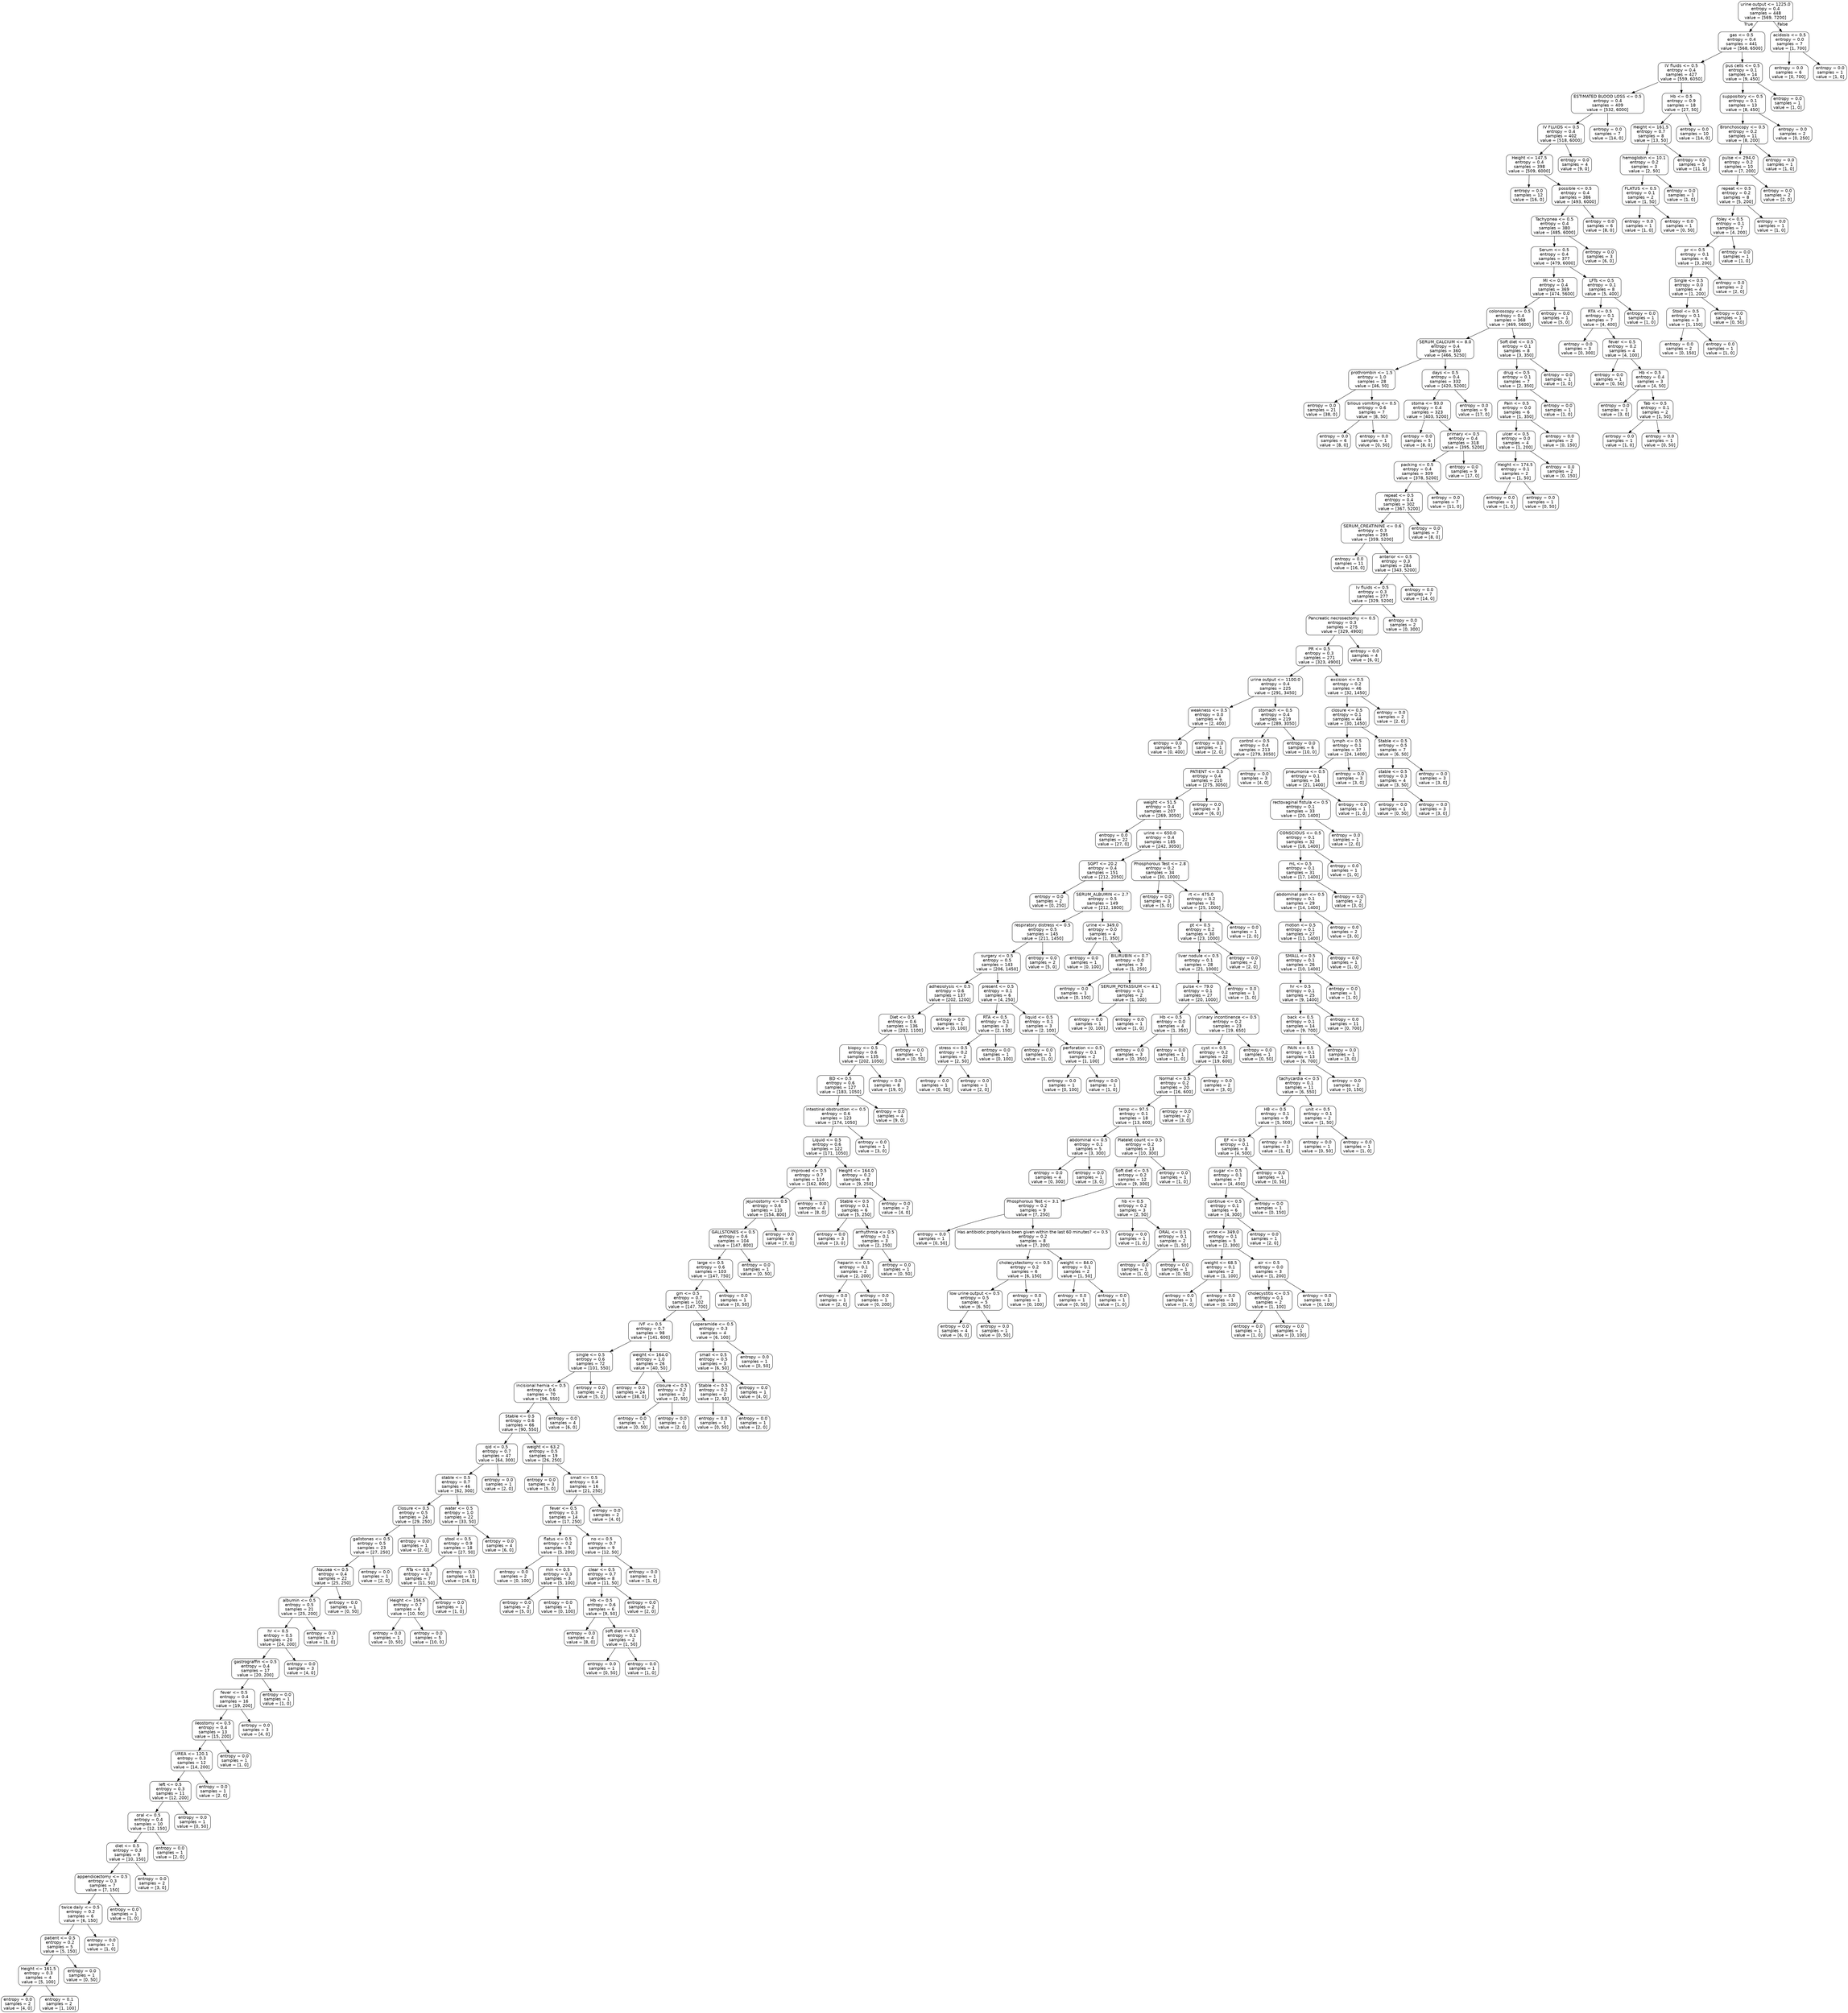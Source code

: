 digraph Tree {
node [shape=box, style="rounded", color="black", fontname=helvetica] ;
edge [fontname=helvetica] ;
0 [label="urine output <= 1225.0\nentropy = 0.4\nsamples = 448\nvalue = [569, 7200]"] ;
1 [label="gas <= 0.5\nentropy = 0.4\nsamples = 441\nvalue = [568, 6500]"] ;
0 -> 1 [labeldistance=2.5, labelangle=45, headlabel="True"] ;
2 [label="IV fluids <= 0.5\nentropy = 0.4\nsamples = 427\nvalue = [559, 6050]"] ;
1 -> 2 ;
3 [label="ESTIMATED BLOOD LOSS <= 0.5\nentropy = 0.4\nsamples = 409\nvalue = [532, 6000]"] ;
2 -> 3 ;
4 [label="IV FLUIDS <= 0.5\nentropy = 0.4\nsamples = 402\nvalue = [518, 6000]"] ;
3 -> 4 ;
5 [label="Height <= 147.5\nentropy = 0.4\nsamples = 398\nvalue = [509, 6000]"] ;
4 -> 5 ;
6 [label="entropy = 0.0\nsamples = 12\nvalue = [16, 0]"] ;
5 -> 6 ;
7 [label="possible <= 0.5\nentropy = 0.4\nsamples = 386\nvalue = [493, 6000]"] ;
5 -> 7 ;
8 [label="Tachypnea <= 0.5\nentropy = 0.4\nsamples = 380\nvalue = [485, 6000]"] ;
7 -> 8 ;
9 [label="Serum <= 0.5\nentropy = 0.4\nsamples = 377\nvalue = [479, 6000]"] ;
8 -> 9 ;
10 [label="Ml <= 0.5\nentropy = 0.4\nsamples = 369\nvalue = [474, 5600]"] ;
9 -> 10 ;
11 [label="colonoscopy <= 0.5\nentropy = 0.4\nsamples = 368\nvalue = [469, 5600]"] ;
10 -> 11 ;
12 [label="SERUM_CALCIUM <= 8.0\nentropy = 0.4\nsamples = 360\nvalue = [466, 5250]"] ;
11 -> 12 ;
13 [label="prothrombin <= 1.5\nentropy = 1.0\nsamples = 28\nvalue = [46, 50]"] ;
12 -> 13 ;
14 [label="entropy = 0.0\nsamples = 21\nvalue = [38, 0]"] ;
13 -> 14 ;
15 [label="bilious vomiting <= 0.5\nentropy = 0.6\nsamples = 7\nvalue = [8, 50]"] ;
13 -> 15 ;
16 [label="entropy = 0.0\nsamples = 6\nvalue = [8, 0]"] ;
15 -> 16 ;
17 [label="entropy = 0.0\nsamples = 1\nvalue = [0, 50]"] ;
15 -> 17 ;
18 [label="days <= 0.5\nentropy = 0.4\nsamples = 332\nvalue = [420, 5200]"] ;
12 -> 18 ;
19 [label="stoma <= 93.0\nentropy = 0.4\nsamples = 323\nvalue = [403, 5200]"] ;
18 -> 19 ;
20 [label="entropy = 0.0\nsamples = 5\nvalue = [8, 0]"] ;
19 -> 20 ;
21 [label="primary <= 0.5\nentropy = 0.4\nsamples = 318\nvalue = [395, 5200]"] ;
19 -> 21 ;
22 [label="packing <= 0.5\nentropy = 0.4\nsamples = 309\nvalue = [378, 5200]"] ;
21 -> 22 ;
23 [label="repeat <= 0.5\nentropy = 0.4\nsamples = 302\nvalue = [367, 5200]"] ;
22 -> 23 ;
24 [label="SERUM_CREATININE <= 0.6\nentropy = 0.3\nsamples = 295\nvalue = [359, 5200]"] ;
23 -> 24 ;
25 [label="entropy = 0.0\nsamples = 11\nvalue = [16, 0]"] ;
24 -> 25 ;
26 [label="anterior <= 0.5\nentropy = 0.3\nsamples = 284\nvalue = [343, 5200]"] ;
24 -> 26 ;
27 [label="Iv fluids <= 0.5\nentropy = 0.3\nsamples = 277\nvalue = [329, 5200]"] ;
26 -> 27 ;
28 [label="Pancreatic necrosectomy <= 0.5\nentropy = 0.3\nsamples = 275\nvalue = [329, 4900]"] ;
27 -> 28 ;
29 [label="PR <= 0.5\nentropy = 0.3\nsamples = 271\nvalue = [323, 4900]"] ;
28 -> 29 ;
30 [label="urine output <= 1100.0\nentropy = 0.4\nsamples = 225\nvalue = [291, 3450]"] ;
29 -> 30 ;
31 [label="weakness <= 0.5\nentropy = 0.0\nsamples = 6\nvalue = [2, 400]"] ;
30 -> 31 ;
32 [label="entropy = 0.0\nsamples = 5\nvalue = [0, 400]"] ;
31 -> 32 ;
33 [label="entropy = 0.0\nsamples = 1\nvalue = [2, 0]"] ;
31 -> 33 ;
34 [label="stomach <= 0.5\nentropy = 0.4\nsamples = 219\nvalue = [289, 3050]"] ;
30 -> 34 ;
35 [label="control <= 0.5\nentropy = 0.4\nsamples = 213\nvalue = [279, 3050]"] ;
34 -> 35 ;
36 [label="PATIENT <= 0.5\nentropy = 0.4\nsamples = 210\nvalue = [275, 3050]"] ;
35 -> 36 ;
37 [label="weight <= 51.5\nentropy = 0.4\nsamples = 207\nvalue = [269, 3050]"] ;
36 -> 37 ;
38 [label="entropy = 0.0\nsamples = 22\nvalue = [27, 0]"] ;
37 -> 38 ;
39 [label="urine <= 650.0\nentropy = 0.4\nsamples = 185\nvalue = [242, 3050]"] ;
37 -> 39 ;
40 [label="SGPT <= 20.2\nentropy = 0.4\nsamples = 151\nvalue = [212, 2050]"] ;
39 -> 40 ;
41 [label="entropy = 0.0\nsamples = 2\nvalue = [0, 250]"] ;
40 -> 41 ;
42 [label="SERUM_ALBUMIN <= 2.7\nentropy = 0.5\nsamples = 149\nvalue = [212, 1800]"] ;
40 -> 42 ;
43 [label="respiratory distress <= 0.5\nentropy = 0.5\nsamples = 145\nvalue = [211, 1450]"] ;
42 -> 43 ;
44 [label="surgery <= 0.5\nentropy = 0.5\nsamples = 143\nvalue = [206, 1450]"] ;
43 -> 44 ;
45 [label="adhesiolysis <= 0.5\nentropy = 0.6\nsamples = 137\nvalue = [202, 1200]"] ;
44 -> 45 ;
46 [label="Diet <= 0.5\nentropy = 0.6\nsamples = 136\nvalue = [202, 1100]"] ;
45 -> 46 ;
47 [label="biopsy <= 0.5\nentropy = 0.6\nsamples = 135\nvalue = [202, 1050]"] ;
46 -> 47 ;
48 [label="BD <= 0.5\nentropy = 0.6\nsamples = 127\nvalue = [183, 1050]"] ;
47 -> 48 ;
49 [label="intestinal obstruction <= 0.5\nentropy = 0.6\nsamples = 123\nvalue = [174, 1050]"] ;
48 -> 49 ;
50 [label="Liquid <= 0.5\nentropy = 0.6\nsamples = 122\nvalue = [171, 1050]"] ;
49 -> 50 ;
51 [label="improved <= 0.5\nentropy = 0.7\nsamples = 114\nvalue = [162, 800]"] ;
50 -> 51 ;
52 [label="jejunostomy <= 0.5\nentropy = 0.6\nsamples = 110\nvalue = [154, 800]"] ;
51 -> 52 ;
53 [label="GALLSTONES <= 0.5\nentropy = 0.6\nsamples = 104\nvalue = [147, 800]"] ;
52 -> 53 ;
54 [label="large <= 0.5\nentropy = 0.6\nsamples = 103\nvalue = [147, 750]"] ;
53 -> 54 ;
55 [label="gm <= 0.5\nentropy = 0.7\nsamples = 102\nvalue = [147, 700]"] ;
54 -> 55 ;
56 [label="IVF <= 0.5\nentropy = 0.7\nsamples = 98\nvalue = [141, 600]"] ;
55 -> 56 ;
57 [label="single <= 0.5\nentropy = 0.6\nsamples = 72\nvalue = [101, 550]"] ;
56 -> 57 ;
58 [label="incisional hernia <= 0.5\nentropy = 0.6\nsamples = 70\nvalue = [96, 550]"] ;
57 -> 58 ;
59 [label="Stable <= 0.5\nentropy = 0.6\nsamples = 66\nvalue = [90, 550]"] ;
58 -> 59 ;
60 [label="qid <= 0.5\nentropy = 0.7\nsamples = 47\nvalue = [64, 300]"] ;
59 -> 60 ;
61 [label="stable <= 0.5\nentropy = 0.7\nsamples = 46\nvalue = [62, 300]"] ;
60 -> 61 ;
62 [label="Closure <= 0.5\nentropy = 0.5\nsamples = 24\nvalue = [29, 250]"] ;
61 -> 62 ;
63 [label="gallstones <= 0.5\nentropy = 0.5\nsamples = 23\nvalue = [27, 250]"] ;
62 -> 63 ;
64 [label="Nausea <= 0.5\nentropy = 0.4\nsamples = 22\nvalue = [25, 250]"] ;
63 -> 64 ;
65 [label="albumin <= 0.5\nentropy = 0.5\nsamples = 21\nvalue = [25, 200]"] ;
64 -> 65 ;
66 [label="hr <= 0.5\nentropy = 0.5\nsamples = 20\nvalue = [24, 200]"] ;
65 -> 66 ;
67 [label="gastrograffin <= 0.5\nentropy = 0.4\nsamples = 17\nvalue = [20, 200]"] ;
66 -> 67 ;
68 [label="fever <= 0.5\nentropy = 0.4\nsamples = 16\nvalue = [19, 200]"] ;
67 -> 68 ;
69 [label="ileostomy <= 0.5\nentropy = 0.4\nsamples = 13\nvalue = [15, 200]"] ;
68 -> 69 ;
70 [label="UREA <= 120.1\nentropy = 0.3\nsamples = 12\nvalue = [14, 200]"] ;
69 -> 70 ;
71 [label="left <= 0.5\nentropy = 0.3\nsamples = 11\nvalue = [12, 200]"] ;
70 -> 71 ;
72 [label="oral <= 0.5\nentropy = 0.4\nsamples = 10\nvalue = [12, 150]"] ;
71 -> 72 ;
73 [label="diet <= 0.5\nentropy = 0.3\nsamples = 9\nvalue = [10, 150]"] ;
72 -> 73 ;
74 [label="appendicectomy <= 0.5\nentropy = 0.3\nsamples = 7\nvalue = [7, 150]"] ;
73 -> 74 ;
75 [label="twice daily <= 0.5\nentropy = 0.2\nsamples = 6\nvalue = [6, 150]"] ;
74 -> 75 ;
76 [label="patient <= 0.5\nentropy = 0.2\nsamples = 5\nvalue = [5, 150]"] ;
75 -> 76 ;
77 [label="Height <= 161.5\nentropy = 0.3\nsamples = 4\nvalue = [5, 100]"] ;
76 -> 77 ;
78 [label="entropy = 0.0\nsamples = 2\nvalue = [4, 0]"] ;
77 -> 78 ;
79 [label="entropy = 0.1\nsamples = 2\nvalue = [1, 100]"] ;
77 -> 79 ;
80 [label="entropy = 0.0\nsamples = 1\nvalue = [0, 50]"] ;
76 -> 80 ;
81 [label="entropy = 0.0\nsamples = 1\nvalue = [1, 0]"] ;
75 -> 81 ;
82 [label="entropy = 0.0\nsamples = 1\nvalue = [1, 0]"] ;
74 -> 82 ;
83 [label="entropy = 0.0\nsamples = 2\nvalue = [3, 0]"] ;
73 -> 83 ;
84 [label="entropy = 0.0\nsamples = 1\nvalue = [2, 0]"] ;
72 -> 84 ;
85 [label="entropy = 0.0\nsamples = 1\nvalue = [0, 50]"] ;
71 -> 85 ;
86 [label="entropy = 0.0\nsamples = 1\nvalue = [2, 0]"] ;
70 -> 86 ;
87 [label="entropy = 0.0\nsamples = 1\nvalue = [1, 0]"] ;
69 -> 87 ;
88 [label="entropy = 0.0\nsamples = 3\nvalue = [4, 0]"] ;
68 -> 88 ;
89 [label="entropy = 0.0\nsamples = 1\nvalue = [1, 0]"] ;
67 -> 89 ;
90 [label="entropy = 0.0\nsamples = 3\nvalue = [4, 0]"] ;
66 -> 90 ;
91 [label="entropy = 0.0\nsamples = 1\nvalue = [1, 0]"] ;
65 -> 91 ;
92 [label="entropy = 0.0\nsamples = 1\nvalue = [0, 50]"] ;
64 -> 92 ;
93 [label="entropy = 0.0\nsamples = 1\nvalue = [2, 0]"] ;
63 -> 93 ;
94 [label="entropy = 0.0\nsamples = 1\nvalue = [2, 0]"] ;
62 -> 94 ;
95 [label="water <= 0.5\nentropy = 1.0\nsamples = 22\nvalue = [33, 50]"] ;
61 -> 95 ;
96 [label="stool <= 0.5\nentropy = 0.9\nsamples = 18\nvalue = [27, 50]"] ;
95 -> 96 ;
97 [label="RTa <= 0.5\nentropy = 0.7\nsamples = 7\nvalue = [11, 50]"] ;
96 -> 97 ;
98 [label="Height <= 156.5\nentropy = 0.7\nsamples = 6\nvalue = [10, 50]"] ;
97 -> 98 ;
99 [label="entropy = 0.0\nsamples = 1\nvalue = [0, 50]"] ;
98 -> 99 ;
100 [label="entropy = 0.0\nsamples = 5\nvalue = [10, 0]"] ;
98 -> 100 ;
101 [label="entropy = 0.0\nsamples = 1\nvalue = [1, 0]"] ;
97 -> 101 ;
102 [label="entropy = 0.0\nsamples = 11\nvalue = [16, 0]"] ;
96 -> 102 ;
103 [label="entropy = 0.0\nsamples = 4\nvalue = [6, 0]"] ;
95 -> 103 ;
104 [label="entropy = 0.0\nsamples = 1\nvalue = [2, 0]"] ;
60 -> 104 ;
105 [label="weight <= 63.2\nentropy = 0.5\nsamples = 19\nvalue = [26, 250]"] ;
59 -> 105 ;
106 [label="entropy = 0.0\nsamples = 3\nvalue = [5, 0]"] ;
105 -> 106 ;
107 [label="small <= 0.5\nentropy = 0.4\nsamples = 16\nvalue = [21, 250]"] ;
105 -> 107 ;
108 [label="fever <= 0.5\nentropy = 0.3\nsamples = 14\nvalue = [17, 250]"] ;
107 -> 108 ;
109 [label="flatus <= 0.5\nentropy = 0.2\nsamples = 5\nvalue = [5, 200]"] ;
108 -> 109 ;
110 [label="entropy = 0.0\nsamples = 2\nvalue = [0, 100]"] ;
109 -> 110 ;
111 [label="min <= 0.5\nentropy = 0.3\nsamples = 3\nvalue = [5, 100]"] ;
109 -> 111 ;
112 [label="entropy = 0.0\nsamples = 2\nvalue = [5, 0]"] ;
111 -> 112 ;
113 [label="entropy = 0.0\nsamples = 1\nvalue = [0, 100]"] ;
111 -> 113 ;
114 [label="no <= 0.5\nentropy = 0.7\nsamples = 9\nvalue = [12, 50]"] ;
108 -> 114 ;
115 [label="clear <= 0.5\nentropy = 0.7\nsamples = 8\nvalue = [11, 50]"] ;
114 -> 115 ;
116 [label="Hb <= 0.5\nentropy = 0.6\nsamples = 6\nvalue = [9, 50]"] ;
115 -> 116 ;
117 [label="entropy = 0.0\nsamples = 4\nvalue = [8, 0]"] ;
116 -> 117 ;
118 [label="soft diet <= 0.5\nentropy = 0.1\nsamples = 2\nvalue = [1, 50]"] ;
116 -> 118 ;
119 [label="entropy = 0.0\nsamples = 1\nvalue = [0, 50]"] ;
118 -> 119 ;
120 [label="entropy = 0.0\nsamples = 1\nvalue = [1, 0]"] ;
118 -> 120 ;
121 [label="entropy = 0.0\nsamples = 2\nvalue = [2, 0]"] ;
115 -> 121 ;
122 [label="entropy = 0.0\nsamples = 1\nvalue = [1, 0]"] ;
114 -> 122 ;
123 [label="entropy = 0.0\nsamples = 2\nvalue = [4, 0]"] ;
107 -> 123 ;
124 [label="entropy = 0.0\nsamples = 4\nvalue = [6, 0]"] ;
58 -> 124 ;
125 [label="entropy = 0.0\nsamples = 2\nvalue = [5, 0]"] ;
57 -> 125 ;
126 [label="weight <= 164.0\nentropy = 1.0\nsamples = 26\nvalue = [40, 50]"] ;
56 -> 126 ;
127 [label="entropy = 0.0\nsamples = 24\nvalue = [38, 0]"] ;
126 -> 127 ;
128 [label="closure <= 0.5\nentropy = 0.2\nsamples = 2\nvalue = [2, 50]"] ;
126 -> 128 ;
129 [label="entropy = 0.0\nsamples = 1\nvalue = [0, 50]"] ;
128 -> 129 ;
130 [label="entropy = 0.0\nsamples = 1\nvalue = [2, 0]"] ;
128 -> 130 ;
131 [label="Loperamide <= 0.5\nentropy = 0.3\nsamples = 4\nvalue = [6, 100]"] ;
55 -> 131 ;
132 [label="small <= 0.5\nentropy = 0.5\nsamples = 3\nvalue = [6, 50]"] ;
131 -> 132 ;
133 [label="Stable <= 0.5\nentropy = 0.2\nsamples = 2\nvalue = [2, 50]"] ;
132 -> 133 ;
134 [label="entropy = 0.0\nsamples = 1\nvalue = [0, 50]"] ;
133 -> 134 ;
135 [label="entropy = 0.0\nsamples = 1\nvalue = [2, 0]"] ;
133 -> 135 ;
136 [label="entropy = 0.0\nsamples = 1\nvalue = [4, 0]"] ;
132 -> 136 ;
137 [label="entropy = 0.0\nsamples = 1\nvalue = [0, 50]"] ;
131 -> 137 ;
138 [label="entropy = 0.0\nsamples = 1\nvalue = [0, 50]"] ;
54 -> 138 ;
139 [label="entropy = 0.0\nsamples = 1\nvalue = [0, 50]"] ;
53 -> 139 ;
140 [label="entropy = 0.0\nsamples = 6\nvalue = [7, 0]"] ;
52 -> 140 ;
141 [label="entropy = 0.0\nsamples = 4\nvalue = [8, 0]"] ;
51 -> 141 ;
142 [label="Height <= 164.0\nentropy = 0.2\nsamples = 8\nvalue = [9, 250]"] ;
50 -> 142 ;
143 [label="Stable <= 0.5\nentropy = 0.1\nsamples = 6\nvalue = [5, 250]"] ;
142 -> 143 ;
144 [label="entropy = 0.0\nsamples = 3\nvalue = [3, 0]"] ;
143 -> 144 ;
145 [label="arrhythmia <= 0.5\nentropy = 0.1\nsamples = 3\nvalue = [2, 250]"] ;
143 -> 145 ;
146 [label="heparin <= 0.5\nentropy = 0.1\nsamples = 2\nvalue = [2, 200]"] ;
145 -> 146 ;
147 [label="entropy = 0.0\nsamples = 1\nvalue = [2, 0]"] ;
146 -> 147 ;
148 [label="entropy = 0.0\nsamples = 1\nvalue = [0, 200]"] ;
146 -> 148 ;
149 [label="entropy = 0.0\nsamples = 1\nvalue = [0, 50]"] ;
145 -> 149 ;
150 [label="entropy = 0.0\nsamples = 2\nvalue = [4, 0]"] ;
142 -> 150 ;
151 [label="entropy = 0.0\nsamples = 1\nvalue = [3, 0]"] ;
49 -> 151 ;
152 [label="entropy = 0.0\nsamples = 4\nvalue = [9, 0]"] ;
48 -> 152 ;
153 [label="entropy = 0.0\nsamples = 8\nvalue = [19, 0]"] ;
47 -> 153 ;
154 [label="entropy = 0.0\nsamples = 1\nvalue = [0, 50]"] ;
46 -> 154 ;
155 [label="entropy = 0.0\nsamples = 1\nvalue = [0, 100]"] ;
45 -> 155 ;
156 [label="present <= 0.5\nentropy = 0.1\nsamples = 6\nvalue = [4, 250]"] ;
44 -> 156 ;
157 [label="RTA <= 0.5\nentropy = 0.1\nsamples = 3\nvalue = [2, 150]"] ;
156 -> 157 ;
158 [label="stress <= 0.5\nentropy = 0.2\nsamples = 2\nvalue = [2, 50]"] ;
157 -> 158 ;
159 [label="entropy = 0.0\nsamples = 1\nvalue = [0, 50]"] ;
158 -> 159 ;
160 [label="entropy = 0.0\nsamples = 1\nvalue = [2, 0]"] ;
158 -> 160 ;
161 [label="entropy = 0.0\nsamples = 1\nvalue = [0, 100]"] ;
157 -> 161 ;
162 [label="liquid <= 0.5\nentropy = 0.1\nsamples = 3\nvalue = [2, 100]"] ;
156 -> 162 ;
163 [label="entropy = 0.0\nsamples = 1\nvalue = [1, 0]"] ;
162 -> 163 ;
164 [label="perforation <= 0.5\nentropy = 0.1\nsamples = 2\nvalue = [1, 100]"] ;
162 -> 164 ;
165 [label="entropy = 0.0\nsamples = 1\nvalue = [0, 100]"] ;
164 -> 165 ;
166 [label="entropy = 0.0\nsamples = 1\nvalue = [1, 0]"] ;
164 -> 166 ;
167 [label="entropy = 0.0\nsamples = 2\nvalue = [5, 0]"] ;
43 -> 167 ;
168 [label="urine <= 349.0\nentropy = 0.0\nsamples = 4\nvalue = [1, 350]"] ;
42 -> 168 ;
169 [label="entropy = 0.0\nsamples = 1\nvalue = [0, 100]"] ;
168 -> 169 ;
170 [label="BILIRUBIN <= 0.7\nentropy = 0.0\nsamples = 3\nvalue = [1, 250]"] ;
168 -> 170 ;
171 [label="entropy = 0.0\nsamples = 1\nvalue = [0, 150]"] ;
170 -> 171 ;
172 [label="SERUM_POTASSIUM <= 4.1\nentropy = 0.1\nsamples = 2\nvalue = [1, 100]"] ;
170 -> 172 ;
173 [label="entropy = 0.0\nsamples = 1\nvalue = [0, 100]"] ;
172 -> 173 ;
174 [label="entropy = 0.0\nsamples = 1\nvalue = [1, 0]"] ;
172 -> 174 ;
175 [label="Phosphorous Test <= 2.8\nentropy = 0.2\nsamples = 34\nvalue = [30, 1000]"] ;
39 -> 175 ;
176 [label="entropy = 0.0\nsamples = 3\nvalue = [5, 0]"] ;
175 -> 176 ;
177 [label="rt <= 475.0\nentropy = 0.2\nsamples = 31\nvalue = [25, 1000]"] ;
175 -> 177 ;
178 [label="pt <= 0.5\nentropy = 0.2\nsamples = 30\nvalue = [23, 1000]"] ;
177 -> 178 ;
179 [label="liver nodule <= 0.5\nentropy = 0.1\nsamples = 28\nvalue = [21, 1000]"] ;
178 -> 179 ;
180 [label="pulse <= 79.0\nentropy = 0.1\nsamples = 27\nvalue = [20, 1000]"] ;
179 -> 180 ;
181 [label="Hb <= 0.5\nentropy = 0.0\nsamples = 4\nvalue = [1, 350]"] ;
180 -> 181 ;
182 [label="entropy = 0.0\nsamples = 3\nvalue = [0, 350]"] ;
181 -> 182 ;
183 [label="entropy = 0.0\nsamples = 1\nvalue = [1, 0]"] ;
181 -> 183 ;
184 [label="urinary incontinence <= 0.5\nentropy = 0.2\nsamples = 23\nvalue = [19, 650]"] ;
180 -> 184 ;
185 [label="cyst <= 0.5\nentropy = 0.2\nsamples = 22\nvalue = [19, 600]"] ;
184 -> 185 ;
186 [label="Normal <= 0.5\nentropy = 0.2\nsamples = 20\nvalue = [16, 600]"] ;
185 -> 186 ;
187 [label="temp <= 97.5\nentropy = 0.1\nsamples = 18\nvalue = [13, 600]"] ;
186 -> 187 ;
188 [label="abdominal <= 0.5\nentropy = 0.1\nsamples = 5\nvalue = [3, 300]"] ;
187 -> 188 ;
189 [label="entropy = 0.0\nsamples = 4\nvalue = [0, 300]"] ;
188 -> 189 ;
190 [label="entropy = 0.0\nsamples = 1\nvalue = [3, 0]"] ;
188 -> 190 ;
191 [label="Platelet count <= 0.5\nentropy = 0.2\nsamples = 13\nvalue = [10, 300]"] ;
187 -> 191 ;
192 [label="Soft diet <= 0.5\nentropy = 0.2\nsamples = 12\nvalue = [9, 300]"] ;
191 -> 192 ;
193 [label="Phosphorous Test <= 3.1\nentropy = 0.2\nsamples = 9\nvalue = [7, 250]"] ;
192 -> 193 ;
194 [label="entropy = 0.0\nsamples = 1\nvalue = [0, 50]"] ;
193 -> 194 ;
195 [label="Has antibiotic prophylaxis been given within the last 60 minutes? <= 0.5\nentropy = 0.2\nsamples = 8\nvalue = [7, 200]"] ;
193 -> 195 ;
196 [label="cholecystectomy <= 0.5\nentropy = 0.2\nsamples = 6\nvalue = [6, 150]"] ;
195 -> 196 ;
197 [label="low urine output <= 0.5\nentropy = 0.5\nsamples = 5\nvalue = [6, 50]"] ;
196 -> 197 ;
198 [label="entropy = 0.0\nsamples = 4\nvalue = [6, 0]"] ;
197 -> 198 ;
199 [label="entropy = 0.0\nsamples = 1\nvalue = [0, 50]"] ;
197 -> 199 ;
200 [label="entropy = 0.0\nsamples = 1\nvalue = [0, 100]"] ;
196 -> 200 ;
201 [label="weight <= 84.0\nentropy = 0.1\nsamples = 2\nvalue = [1, 50]"] ;
195 -> 201 ;
202 [label="entropy = 0.0\nsamples = 1\nvalue = [0, 50]"] ;
201 -> 202 ;
203 [label="entropy = 0.0\nsamples = 1\nvalue = [1, 0]"] ;
201 -> 203 ;
204 [label="hb <= 0.5\nentropy = 0.2\nsamples = 3\nvalue = [2, 50]"] ;
192 -> 204 ;
205 [label="entropy = 0.0\nsamples = 1\nvalue = [1, 0]"] ;
204 -> 205 ;
206 [label="ORAL <= 0.5\nentropy = 0.1\nsamples = 2\nvalue = [1, 50]"] ;
204 -> 206 ;
207 [label="entropy = 0.0\nsamples = 1\nvalue = [1, 0]"] ;
206 -> 207 ;
208 [label="entropy = 0.0\nsamples = 1\nvalue = [0, 50]"] ;
206 -> 208 ;
209 [label="entropy = 0.0\nsamples = 1\nvalue = [1, 0]"] ;
191 -> 209 ;
210 [label="entropy = 0.0\nsamples = 2\nvalue = [3, 0]"] ;
186 -> 210 ;
211 [label="entropy = 0.0\nsamples = 2\nvalue = [3, 0]"] ;
185 -> 211 ;
212 [label="entropy = 0.0\nsamples = 1\nvalue = [0, 50]"] ;
184 -> 212 ;
213 [label="entropy = 0.0\nsamples = 1\nvalue = [1, 0]"] ;
179 -> 213 ;
214 [label="entropy = 0.0\nsamples = 2\nvalue = [2, 0]"] ;
178 -> 214 ;
215 [label="entropy = 0.0\nsamples = 1\nvalue = [2, 0]"] ;
177 -> 215 ;
216 [label="entropy = 0.0\nsamples = 3\nvalue = [6, 0]"] ;
36 -> 216 ;
217 [label="entropy = 0.0\nsamples = 3\nvalue = [4, 0]"] ;
35 -> 217 ;
218 [label="entropy = 0.0\nsamples = 6\nvalue = [10, 0]"] ;
34 -> 218 ;
219 [label="excision <= 0.5\nentropy = 0.2\nsamples = 46\nvalue = [32, 1450]"] ;
29 -> 219 ;
220 [label="closure <= 0.5\nentropy = 0.1\nsamples = 44\nvalue = [30, 1450]"] ;
219 -> 220 ;
221 [label="lymph <= 0.5\nentropy = 0.1\nsamples = 37\nvalue = [24, 1400]"] ;
220 -> 221 ;
222 [label="pneumonia <= 0.5\nentropy = 0.1\nsamples = 34\nvalue = [21, 1400]"] ;
221 -> 222 ;
223 [label="rectovaginal fistula <= 0.5\nentropy = 0.1\nsamples = 33\nvalue = [20, 1400]"] ;
222 -> 223 ;
224 [label="CONSCIOUS <= 0.5\nentropy = 0.1\nsamples = 32\nvalue = [18, 1400]"] ;
223 -> 224 ;
225 [label="mL <= 0.5\nentropy = 0.1\nsamples = 31\nvalue = [17, 1400]"] ;
224 -> 225 ;
226 [label="abdominal pain <= 0.5\nentropy = 0.1\nsamples = 29\nvalue = [14, 1400]"] ;
225 -> 226 ;
227 [label="motion <= 0.5\nentropy = 0.1\nsamples = 27\nvalue = [11, 1400]"] ;
226 -> 227 ;
228 [label="SMALL <= 0.5\nentropy = 0.1\nsamples = 26\nvalue = [10, 1400]"] ;
227 -> 228 ;
229 [label="hr <= 0.5\nentropy = 0.1\nsamples = 25\nvalue = [9, 1400]"] ;
228 -> 229 ;
230 [label="back <= 0.5\nentropy = 0.1\nsamples = 14\nvalue = [9, 700]"] ;
229 -> 230 ;
231 [label="PAIN <= 0.5\nentropy = 0.1\nsamples = 13\nvalue = [6, 700]"] ;
230 -> 231 ;
232 [label="tachycardia <= 0.5\nentropy = 0.1\nsamples = 11\nvalue = [6, 550]"] ;
231 -> 232 ;
233 [label="HB <= 0.5\nentropy = 0.1\nsamples = 9\nvalue = [5, 500]"] ;
232 -> 233 ;
234 [label="EF <= 0.5\nentropy = 0.1\nsamples = 8\nvalue = [4, 500]"] ;
233 -> 234 ;
235 [label="sugar <= 0.5\nentropy = 0.1\nsamples = 7\nvalue = [4, 450]"] ;
234 -> 235 ;
236 [label="continue <= 0.5\nentropy = 0.1\nsamples = 6\nvalue = [4, 300]"] ;
235 -> 236 ;
237 [label="urine <= 349.0\nentropy = 0.1\nsamples = 5\nvalue = [2, 300]"] ;
236 -> 237 ;
238 [label="weight <= 68.5\nentropy = 0.1\nsamples = 2\nvalue = [1, 100]"] ;
237 -> 238 ;
239 [label="entropy = 0.0\nsamples = 1\nvalue = [1, 0]"] ;
238 -> 239 ;
240 [label="entropy = 0.0\nsamples = 1\nvalue = [0, 100]"] ;
238 -> 240 ;
241 [label="air <= 0.5\nentropy = 0.0\nsamples = 3\nvalue = [1, 200]"] ;
237 -> 241 ;
242 [label="cholecystitis <= 0.5\nentropy = 0.1\nsamples = 2\nvalue = [1, 100]"] ;
241 -> 242 ;
243 [label="entropy = 0.0\nsamples = 1\nvalue = [1, 0]"] ;
242 -> 243 ;
244 [label="entropy = 0.0\nsamples = 1\nvalue = [0, 100]"] ;
242 -> 244 ;
245 [label="entropy = 0.0\nsamples = 1\nvalue = [0, 100]"] ;
241 -> 245 ;
246 [label="entropy = 0.0\nsamples = 1\nvalue = [2, 0]"] ;
236 -> 246 ;
247 [label="entropy = 0.0\nsamples = 1\nvalue = [0, 150]"] ;
235 -> 247 ;
248 [label="entropy = 0.0\nsamples = 1\nvalue = [0, 50]"] ;
234 -> 248 ;
249 [label="entropy = 0.0\nsamples = 1\nvalue = [1, 0]"] ;
233 -> 249 ;
250 [label="unit <= 0.5\nentropy = 0.1\nsamples = 2\nvalue = [1, 50]"] ;
232 -> 250 ;
251 [label="entropy = 0.0\nsamples = 1\nvalue = [0, 50]"] ;
250 -> 251 ;
252 [label="entropy = 0.0\nsamples = 1\nvalue = [1, 0]"] ;
250 -> 252 ;
253 [label="entropy = 0.0\nsamples = 2\nvalue = [0, 150]"] ;
231 -> 253 ;
254 [label="entropy = 0.0\nsamples = 1\nvalue = [3, 0]"] ;
230 -> 254 ;
255 [label="entropy = 0.0\nsamples = 11\nvalue = [0, 700]"] ;
229 -> 255 ;
256 [label="entropy = 0.0\nsamples = 1\nvalue = [1, 0]"] ;
228 -> 256 ;
257 [label="entropy = 0.0\nsamples = 1\nvalue = [1, 0]"] ;
227 -> 257 ;
258 [label="entropy = 0.0\nsamples = 2\nvalue = [3, 0]"] ;
226 -> 258 ;
259 [label="entropy = 0.0\nsamples = 2\nvalue = [3, 0]"] ;
225 -> 259 ;
260 [label="entropy = 0.0\nsamples = 1\nvalue = [1, 0]"] ;
224 -> 260 ;
261 [label="entropy = 0.0\nsamples = 1\nvalue = [2, 0]"] ;
223 -> 261 ;
262 [label="entropy = 0.0\nsamples = 1\nvalue = [1, 0]"] ;
222 -> 262 ;
263 [label="entropy = 0.0\nsamples = 3\nvalue = [3, 0]"] ;
221 -> 263 ;
264 [label="Stable <= 0.5\nentropy = 0.5\nsamples = 7\nvalue = [6, 50]"] ;
220 -> 264 ;
265 [label="stable <= 0.5\nentropy = 0.3\nsamples = 4\nvalue = [3, 50]"] ;
264 -> 265 ;
266 [label="entropy = 0.0\nsamples = 1\nvalue = [0, 50]"] ;
265 -> 266 ;
267 [label="entropy = 0.0\nsamples = 3\nvalue = [3, 0]"] ;
265 -> 267 ;
268 [label="entropy = 0.0\nsamples = 3\nvalue = [3, 0]"] ;
264 -> 268 ;
269 [label="entropy = 0.0\nsamples = 2\nvalue = [2, 0]"] ;
219 -> 269 ;
270 [label="entropy = 0.0\nsamples = 4\nvalue = [6, 0]"] ;
28 -> 270 ;
271 [label="entropy = 0.0\nsamples = 2\nvalue = [0, 300]"] ;
27 -> 271 ;
272 [label="entropy = 0.0\nsamples = 7\nvalue = [14, 0]"] ;
26 -> 272 ;
273 [label="entropy = 0.0\nsamples = 7\nvalue = [8, 0]"] ;
23 -> 273 ;
274 [label="entropy = 0.0\nsamples = 7\nvalue = [11, 0]"] ;
22 -> 274 ;
275 [label="entropy = 0.0\nsamples = 9\nvalue = [17, 0]"] ;
21 -> 275 ;
276 [label="entropy = 0.0\nsamples = 9\nvalue = [17, 0]"] ;
18 -> 276 ;
277 [label="Soft diet <= 0.5\nentropy = 0.1\nsamples = 8\nvalue = [3, 350]"] ;
11 -> 277 ;
278 [label="drug <= 0.5\nentropy = 0.1\nsamples = 7\nvalue = [2, 350]"] ;
277 -> 278 ;
279 [label="Pain <= 0.5\nentropy = 0.0\nsamples = 6\nvalue = [1, 350]"] ;
278 -> 279 ;
280 [label="ulcer <= 0.5\nentropy = 0.0\nsamples = 4\nvalue = [1, 200]"] ;
279 -> 280 ;
281 [label="Height <= 174.5\nentropy = 0.1\nsamples = 2\nvalue = [1, 50]"] ;
280 -> 281 ;
282 [label="entropy = 0.0\nsamples = 1\nvalue = [1, 0]"] ;
281 -> 282 ;
283 [label="entropy = 0.0\nsamples = 1\nvalue = [0, 50]"] ;
281 -> 283 ;
284 [label="entropy = 0.0\nsamples = 2\nvalue = [0, 150]"] ;
280 -> 284 ;
285 [label="entropy = 0.0\nsamples = 2\nvalue = [0, 150]"] ;
279 -> 285 ;
286 [label="entropy = 0.0\nsamples = 1\nvalue = [1, 0]"] ;
278 -> 286 ;
287 [label="entropy = 0.0\nsamples = 1\nvalue = [1, 0]"] ;
277 -> 287 ;
288 [label="entropy = 0.0\nsamples = 1\nvalue = [5, 0]"] ;
10 -> 288 ;
289 [label="LFTs <= 0.5\nentropy = 0.1\nsamples = 8\nvalue = [5, 400]"] ;
9 -> 289 ;
290 [label="RTA <= 0.5\nentropy = 0.1\nsamples = 7\nvalue = [4, 400]"] ;
289 -> 290 ;
291 [label="entropy = 0.0\nsamples = 3\nvalue = [0, 300]"] ;
290 -> 291 ;
292 [label="fever <= 0.5\nentropy = 0.2\nsamples = 4\nvalue = [4, 100]"] ;
290 -> 292 ;
293 [label="entropy = 0.0\nsamples = 1\nvalue = [0, 50]"] ;
292 -> 293 ;
294 [label="Hb <= 0.5\nentropy = 0.4\nsamples = 3\nvalue = [4, 50]"] ;
292 -> 294 ;
295 [label="entropy = 0.0\nsamples = 1\nvalue = [3, 0]"] ;
294 -> 295 ;
296 [label="Tab <= 0.5\nentropy = 0.1\nsamples = 2\nvalue = [1, 50]"] ;
294 -> 296 ;
297 [label="entropy = 0.0\nsamples = 1\nvalue = [1, 0]"] ;
296 -> 297 ;
298 [label="entropy = 0.0\nsamples = 1\nvalue = [0, 50]"] ;
296 -> 298 ;
299 [label="entropy = 0.0\nsamples = 1\nvalue = [1, 0]"] ;
289 -> 299 ;
300 [label="entropy = 0.0\nsamples = 3\nvalue = [6, 0]"] ;
8 -> 300 ;
301 [label="entropy = 0.0\nsamples = 6\nvalue = [8, 0]"] ;
7 -> 301 ;
302 [label="entropy = 0.0\nsamples = 4\nvalue = [9, 0]"] ;
4 -> 302 ;
303 [label="entropy = 0.0\nsamples = 7\nvalue = [14, 0]"] ;
3 -> 303 ;
304 [label="Hb <= 0.5\nentropy = 0.9\nsamples = 18\nvalue = [27, 50]"] ;
2 -> 304 ;
305 [label="Height <= 161.5\nentropy = 0.7\nsamples = 8\nvalue = [13, 50]"] ;
304 -> 305 ;
306 [label="hemoglobin <= 10.1\nentropy = 0.2\nsamples = 3\nvalue = [2, 50]"] ;
305 -> 306 ;
307 [label="FLATUS <= 0.5\nentropy = 0.1\nsamples = 2\nvalue = [1, 50]"] ;
306 -> 307 ;
308 [label="entropy = 0.0\nsamples = 1\nvalue = [1, 0]"] ;
307 -> 308 ;
309 [label="entropy = 0.0\nsamples = 1\nvalue = [0, 50]"] ;
307 -> 309 ;
310 [label="entropy = 0.0\nsamples = 1\nvalue = [1, 0]"] ;
306 -> 310 ;
311 [label="entropy = 0.0\nsamples = 5\nvalue = [11, 0]"] ;
305 -> 311 ;
312 [label="entropy = 0.0\nsamples = 10\nvalue = [14, 0]"] ;
304 -> 312 ;
313 [label="pus cells <= 0.5\nentropy = 0.1\nsamples = 14\nvalue = [9, 450]"] ;
1 -> 313 ;
314 [label="suppository <= 0.5\nentropy = 0.1\nsamples = 13\nvalue = [8, 450]"] ;
313 -> 314 ;
315 [label="Bronchoscopy <= 0.5\nentropy = 0.2\nsamples = 11\nvalue = [8, 200]"] ;
314 -> 315 ;
316 [label="pulse <= 294.0\nentropy = 0.2\nsamples = 10\nvalue = [7, 200]"] ;
315 -> 316 ;
317 [label="repeat <= 0.5\nentropy = 0.2\nsamples = 8\nvalue = [5, 200]"] ;
316 -> 317 ;
318 [label="foley <= 0.5\nentropy = 0.1\nsamples = 7\nvalue = [4, 200]"] ;
317 -> 318 ;
319 [label="pr <= 0.5\nentropy = 0.1\nsamples = 6\nvalue = [3, 200]"] ;
318 -> 319 ;
320 [label="Single <= 0.5\nentropy = 0.0\nsamples = 4\nvalue = [1, 200]"] ;
319 -> 320 ;
321 [label="Stool <= 0.5\nentropy = 0.1\nsamples = 3\nvalue = [1, 150]"] ;
320 -> 321 ;
322 [label="entropy = 0.0\nsamples = 2\nvalue = [0, 150]"] ;
321 -> 322 ;
323 [label="entropy = 0.0\nsamples = 1\nvalue = [1, 0]"] ;
321 -> 323 ;
324 [label="entropy = 0.0\nsamples = 1\nvalue = [0, 50]"] ;
320 -> 324 ;
325 [label="entropy = 0.0\nsamples = 2\nvalue = [2, 0]"] ;
319 -> 325 ;
326 [label="entropy = 0.0\nsamples = 1\nvalue = [1, 0]"] ;
318 -> 326 ;
327 [label="entropy = 0.0\nsamples = 1\nvalue = [1, 0]"] ;
317 -> 327 ;
328 [label="entropy = 0.0\nsamples = 2\nvalue = [2, 0]"] ;
316 -> 328 ;
329 [label="entropy = 0.0\nsamples = 1\nvalue = [1, 0]"] ;
315 -> 329 ;
330 [label="entropy = 0.0\nsamples = 2\nvalue = [0, 250]"] ;
314 -> 330 ;
331 [label="entropy = 0.0\nsamples = 1\nvalue = [1, 0]"] ;
313 -> 331 ;
332 [label="acidosis <= 0.5\nentropy = 0.0\nsamples = 7\nvalue = [1, 700]"] ;
0 -> 332 [labeldistance=2.5, labelangle=-45, headlabel="False"] ;
333 [label="entropy = 0.0\nsamples = 6\nvalue = [0, 700]"] ;
332 -> 333 ;
334 [label="entropy = 0.0\nsamples = 1\nvalue = [1, 0]"] ;
332 -> 334 ;
}